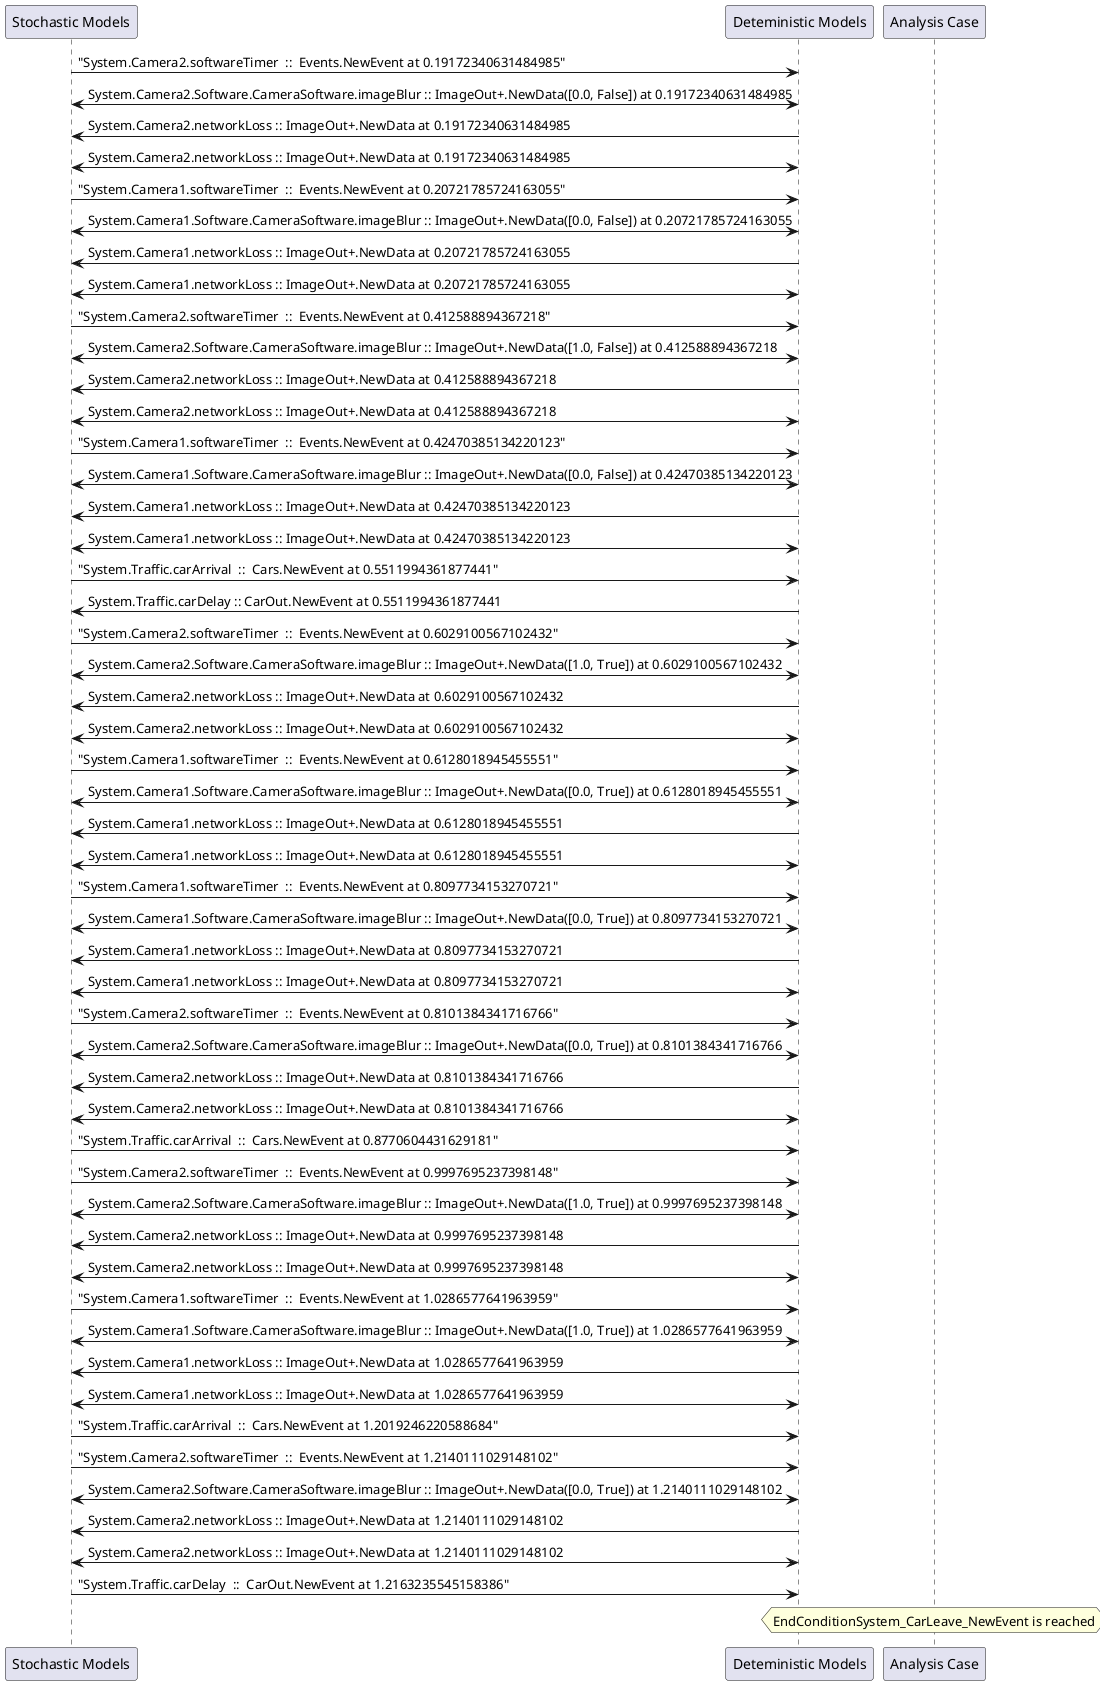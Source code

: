 
	@startuml
	participant "Stochastic Models" as stochmodel
	participant "Deteministic Models" as detmodel
	participant "Analysis Case" as analysis
	{32518_stop} stochmodel -> detmodel : "System.Camera2.softwareTimer  ::  Events.NewEvent at 0.19172340631484985"
detmodel <-> stochmodel : System.Camera2.Software.CameraSoftware.imageBlur :: ImageOut+.NewData([0.0, False]) at 0.19172340631484985
detmodel -> stochmodel : System.Camera2.networkLoss :: ImageOut+.NewData at 0.19172340631484985
detmodel <-> stochmodel : System.Camera2.networkLoss :: ImageOut+.NewData at 0.19172340631484985
{32503_stop} stochmodel -> detmodel : "System.Camera1.softwareTimer  ::  Events.NewEvent at 0.20721785724163055"
detmodel <-> stochmodel : System.Camera1.Software.CameraSoftware.imageBlur :: ImageOut+.NewData([0.0, False]) at 0.20721785724163055
detmodel -> stochmodel : System.Camera1.networkLoss :: ImageOut+.NewData at 0.20721785724163055
detmodel <-> stochmodel : System.Camera1.networkLoss :: ImageOut+.NewData at 0.20721785724163055
{32519_stop} stochmodel -> detmodel : "System.Camera2.softwareTimer  ::  Events.NewEvent at 0.412588894367218"
detmodel <-> stochmodel : System.Camera2.Software.CameraSoftware.imageBlur :: ImageOut+.NewData([1.0, False]) at 0.412588894367218
detmodel -> stochmodel : System.Camera2.networkLoss :: ImageOut+.NewData at 0.412588894367218
detmodel <-> stochmodel : System.Camera2.networkLoss :: ImageOut+.NewData at 0.412588894367218
{32504_stop} stochmodel -> detmodel : "System.Camera1.softwareTimer  ::  Events.NewEvent at 0.42470385134220123"
detmodel <-> stochmodel : System.Camera1.Software.CameraSoftware.imageBlur :: ImageOut+.NewData([0.0, False]) at 0.42470385134220123
detmodel -> stochmodel : System.Camera1.networkLoss :: ImageOut+.NewData at 0.42470385134220123
detmodel <-> stochmodel : System.Camera1.networkLoss :: ImageOut+.NewData at 0.42470385134220123
{32533_stop} stochmodel -> detmodel : "System.Traffic.carArrival  ::  Cars.NewEvent at 0.5511994361877441"
{32540_start} detmodel -> stochmodel : System.Traffic.carDelay :: CarOut.NewEvent at 0.5511994361877441
{32520_stop} stochmodel -> detmodel : "System.Camera2.softwareTimer  ::  Events.NewEvent at 0.6029100567102432"
detmodel <-> stochmodel : System.Camera2.Software.CameraSoftware.imageBlur :: ImageOut+.NewData([1.0, True]) at 0.6029100567102432
detmodel -> stochmodel : System.Camera2.networkLoss :: ImageOut+.NewData at 0.6029100567102432
detmodel <-> stochmodel : System.Camera2.networkLoss :: ImageOut+.NewData at 0.6029100567102432
{32505_stop} stochmodel -> detmodel : "System.Camera1.softwareTimer  ::  Events.NewEvent at 0.6128018945455551"
detmodel <-> stochmodel : System.Camera1.Software.CameraSoftware.imageBlur :: ImageOut+.NewData([0.0, True]) at 0.6128018945455551
detmodel -> stochmodel : System.Camera1.networkLoss :: ImageOut+.NewData at 0.6128018945455551
detmodel <-> stochmodel : System.Camera1.networkLoss :: ImageOut+.NewData at 0.6128018945455551
{32506_stop} stochmodel -> detmodel : "System.Camera1.softwareTimer  ::  Events.NewEvent at 0.8097734153270721"
detmodel <-> stochmodel : System.Camera1.Software.CameraSoftware.imageBlur :: ImageOut+.NewData([0.0, True]) at 0.8097734153270721
detmodel -> stochmodel : System.Camera1.networkLoss :: ImageOut+.NewData at 0.8097734153270721
detmodel <-> stochmodel : System.Camera1.networkLoss :: ImageOut+.NewData at 0.8097734153270721
{32521_stop} stochmodel -> detmodel : "System.Camera2.softwareTimer  ::  Events.NewEvent at 0.8101384341716766"
detmodel <-> stochmodel : System.Camera2.Software.CameraSoftware.imageBlur :: ImageOut+.NewData([0.0, True]) at 0.8101384341716766
detmodel -> stochmodel : System.Camera2.networkLoss :: ImageOut+.NewData at 0.8101384341716766
detmodel <-> stochmodel : System.Camera2.networkLoss :: ImageOut+.NewData at 0.8101384341716766
{32534_stop} stochmodel -> detmodel : "System.Traffic.carArrival  ::  Cars.NewEvent at 0.8770604431629181"
{32522_stop} stochmodel -> detmodel : "System.Camera2.softwareTimer  ::  Events.NewEvent at 0.9997695237398148"
detmodel <-> stochmodel : System.Camera2.Software.CameraSoftware.imageBlur :: ImageOut+.NewData([1.0, True]) at 0.9997695237398148
detmodel -> stochmodel : System.Camera2.networkLoss :: ImageOut+.NewData at 0.9997695237398148
detmodel <-> stochmodel : System.Camera2.networkLoss :: ImageOut+.NewData at 0.9997695237398148
{32507_stop} stochmodel -> detmodel : "System.Camera1.softwareTimer  ::  Events.NewEvent at 1.0286577641963959"
detmodel <-> stochmodel : System.Camera1.Software.CameraSoftware.imageBlur :: ImageOut+.NewData([1.0, True]) at 1.0286577641963959
detmodel -> stochmodel : System.Camera1.networkLoss :: ImageOut+.NewData at 1.0286577641963959
detmodel <-> stochmodel : System.Camera1.networkLoss :: ImageOut+.NewData at 1.0286577641963959
{32535_stop} stochmodel -> detmodel : "System.Traffic.carArrival  ::  Cars.NewEvent at 1.2019246220588684"
{32523_stop} stochmodel -> detmodel : "System.Camera2.softwareTimer  ::  Events.NewEvent at 1.2140111029148102"
detmodel <-> stochmodel : System.Camera2.Software.CameraSoftware.imageBlur :: ImageOut+.NewData([0.0, True]) at 1.2140111029148102
detmodel -> stochmodel : System.Camera2.networkLoss :: ImageOut+.NewData at 1.2140111029148102
detmodel <-> stochmodel : System.Camera2.networkLoss :: ImageOut+.NewData at 1.2140111029148102
{32540_stop} stochmodel -> detmodel : "System.Traffic.carDelay  ::  CarOut.NewEvent at 1.2163235545158386"
{32540_start} <-> {32540_stop} : delay
hnote over analysis 
EndConditionSystem_CarLeave_NewEvent is reached
endnote
@enduml